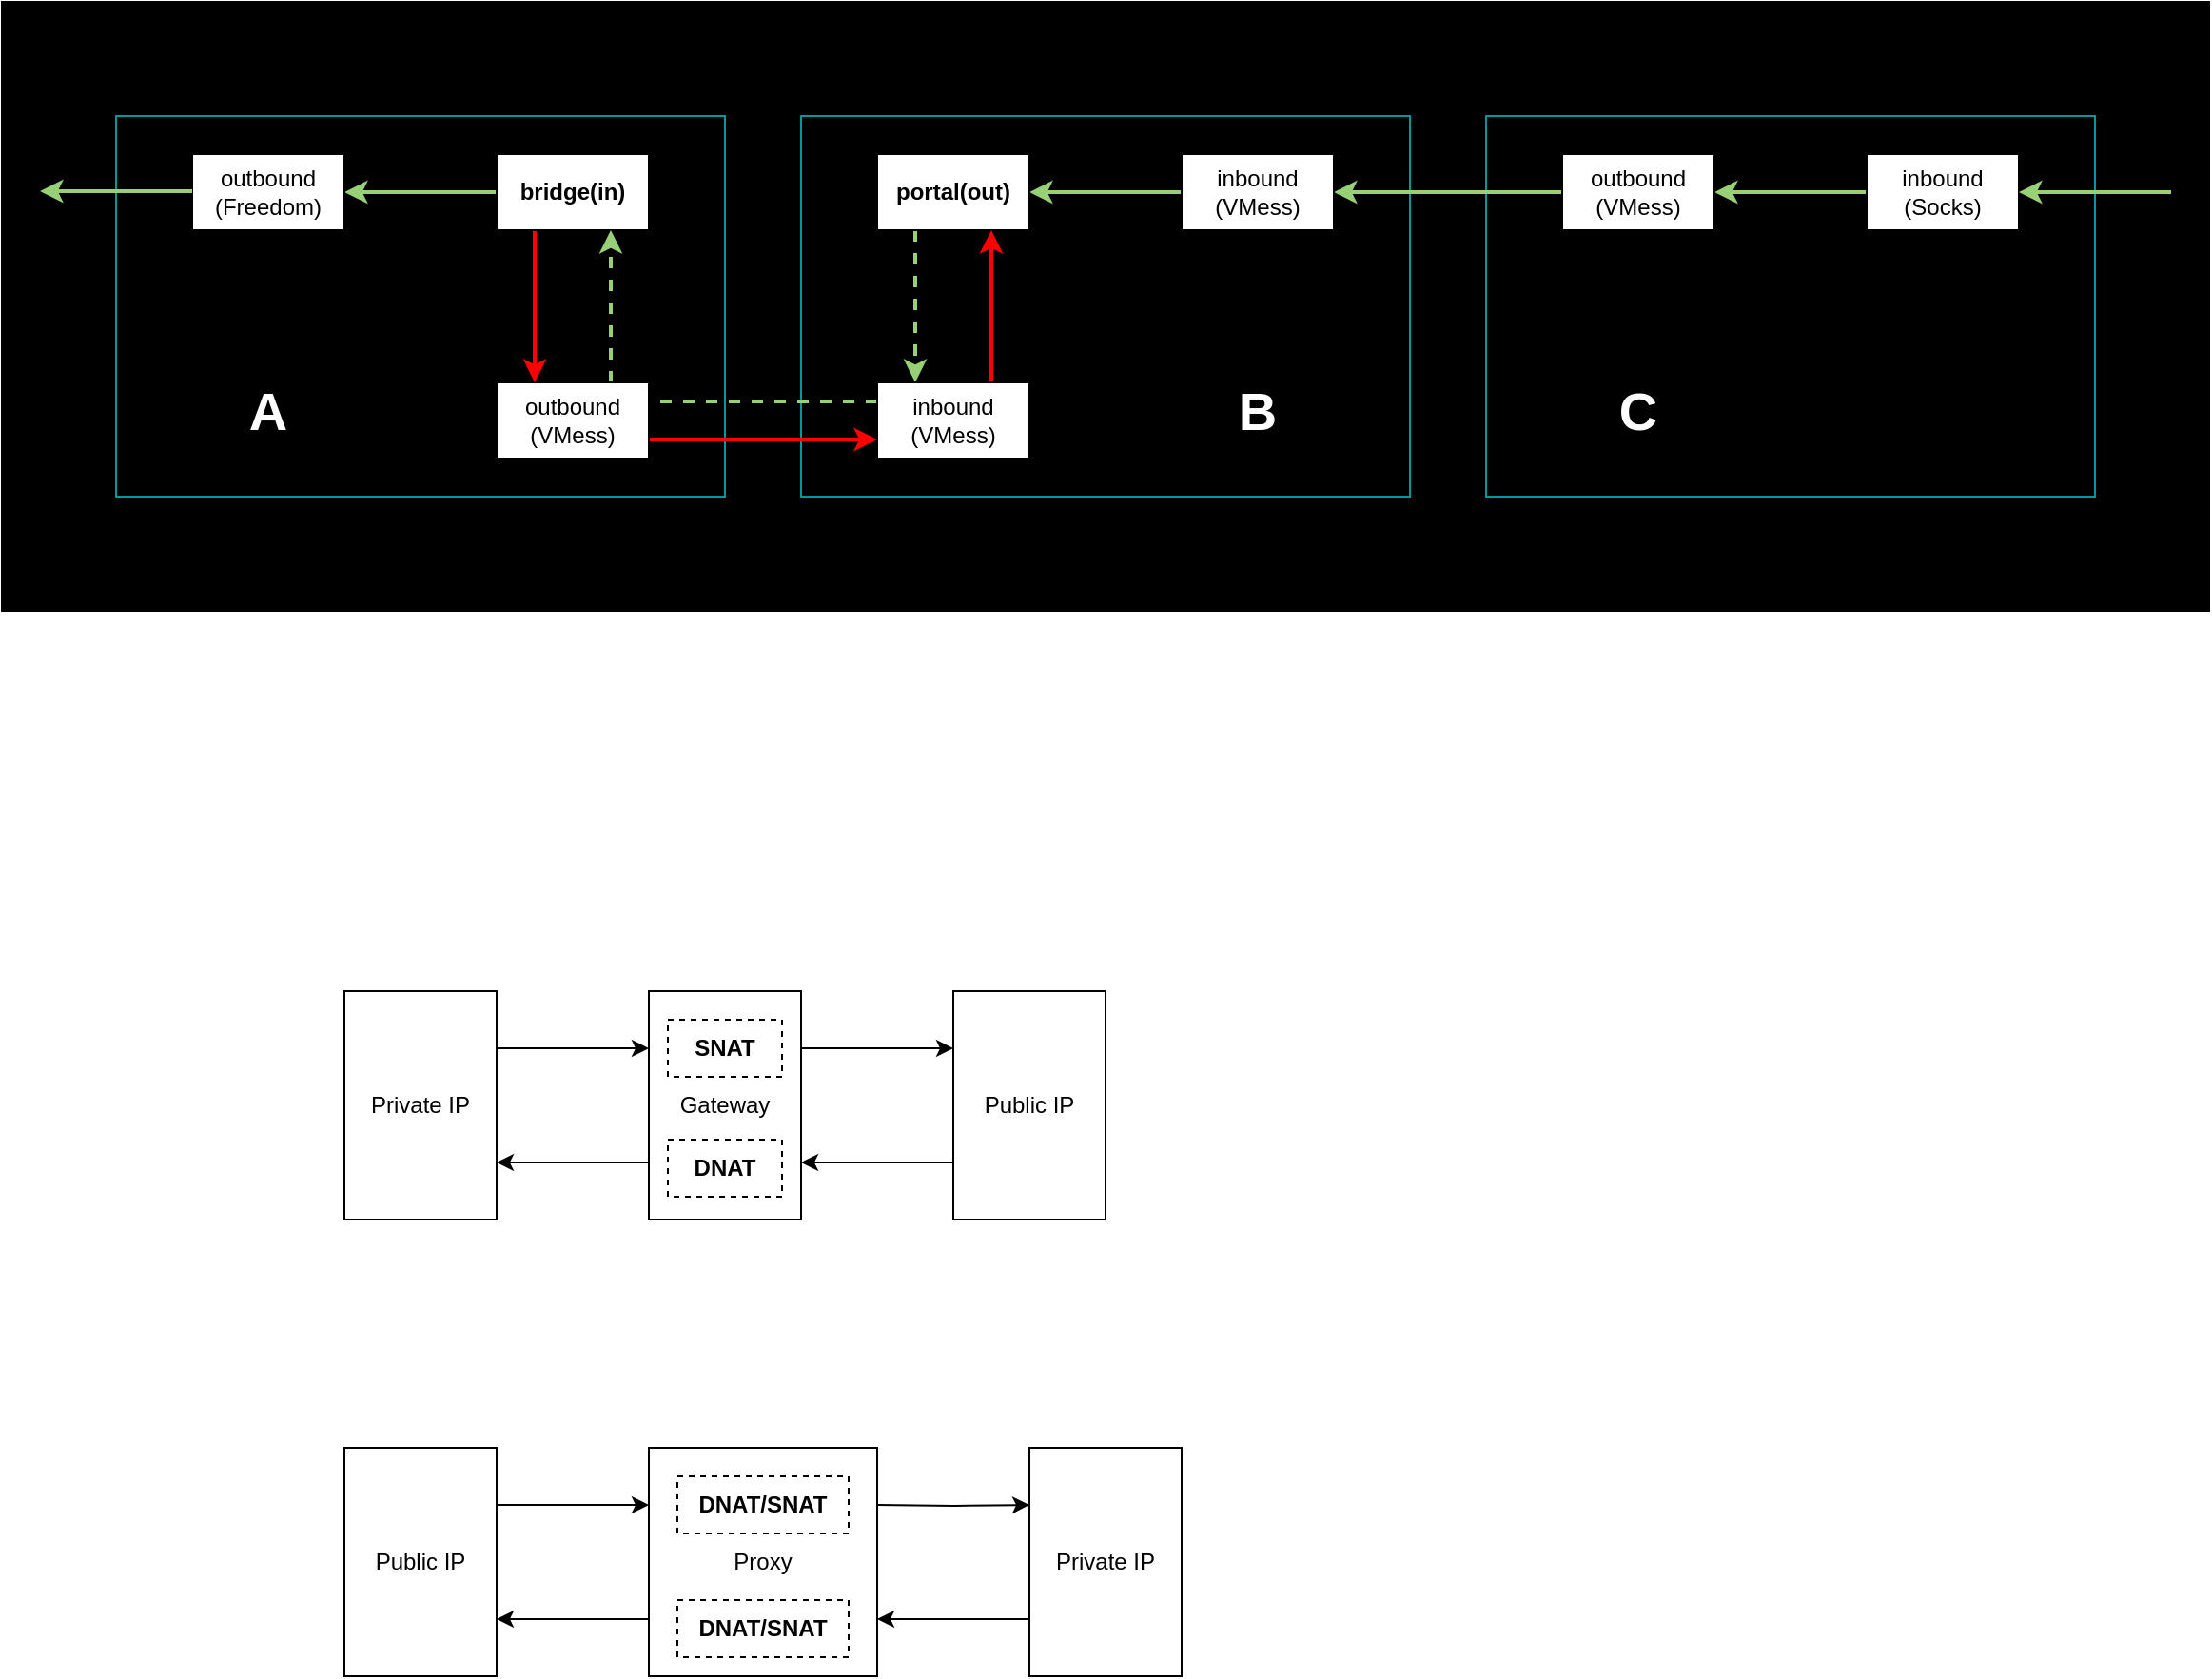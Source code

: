 <mxfile version="21.3.2" type="github">
  <diagram name="Page-1" id="jqsyt9EHRXpoQDLmxjBp">
    <mxGraphModel dx="1816" dy="692" grid="1" gridSize="10" guides="1" tooltips="1" connect="1" arrows="1" fold="1" page="1" pageScale="1" pageWidth="850" pageHeight="1100" math="0" shadow="0">
      <root>
        <mxCell id="0" />
        <mxCell id="1" parent="0" />
        <mxCell id="a534_eSC-mC_fTymOxM4-30" value="" style="rounded=0;whiteSpace=wrap;html=1;fillColor=#000000;" parent="1" vertex="1">
          <mxGeometry x="-180" width="1160" height="320" as="geometry" />
        </mxCell>
        <mxCell id="a534_eSC-mC_fTymOxM4-24" value="" style="rounded=0;whiteSpace=wrap;html=1;fillColor=none;strokeColor=#009999;" parent="1" vertex="1">
          <mxGeometry x="-120" y="60" width="320" height="200" as="geometry" />
        </mxCell>
        <mxCell id="a534_eSC-mC_fTymOxM4-25" value="" style="rounded=0;whiteSpace=wrap;html=1;fillColor=none;strokeColor=#009999;" parent="1" vertex="1">
          <mxGeometry x="240" y="60" width="320" height="200" as="geometry" />
        </mxCell>
        <mxCell id="a534_eSC-mC_fTymOxM4-26" value="" style="rounded=0;whiteSpace=wrap;html=1;fillColor=none;strokeColor=#009999;" parent="1" vertex="1">
          <mxGeometry x="600" y="60" width="320" height="200" as="geometry" />
        </mxCell>
        <mxCell id="a534_eSC-mC_fTymOxM4-12" style="edgeStyle=orthogonalEdgeStyle;rounded=0;orthogonalLoop=1;jettySize=auto;html=1;exitX=0;exitY=0.5;exitDx=0;exitDy=0;strokeWidth=2;strokeColor=#97D077;" parent="1" source="a534_eSC-mC_fTymOxM4-1" target="a534_eSC-mC_fTymOxM4-2" edge="1">
          <mxGeometry relative="1" as="geometry" />
        </mxCell>
        <mxCell id="a534_eSC-mC_fTymOxM4-1" value="inbound&lt;br&gt;(Socks)" style="rounded=0;whiteSpace=wrap;html=1;" parent="1" vertex="1">
          <mxGeometry x="800" y="80" width="80" height="40" as="geometry" />
        </mxCell>
        <mxCell id="a534_eSC-mC_fTymOxM4-13" style="edgeStyle=orthogonalEdgeStyle;rounded=0;orthogonalLoop=1;jettySize=auto;html=1;exitX=0;exitY=0.5;exitDx=0;exitDy=0;entryX=1;entryY=0.5;entryDx=0;entryDy=0;strokeWidth=2;strokeColor=#97D077;" parent="1" source="a534_eSC-mC_fTymOxM4-2" target="a534_eSC-mC_fTymOxM4-3" edge="1">
          <mxGeometry relative="1" as="geometry" />
        </mxCell>
        <mxCell id="a534_eSC-mC_fTymOxM4-2" value="outbound&lt;br&gt;(VMess)" style="rounded=0;whiteSpace=wrap;html=1;" parent="1" vertex="1">
          <mxGeometry x="640" y="80" width="80" height="40" as="geometry" />
        </mxCell>
        <mxCell id="a534_eSC-mC_fTymOxM4-14" style="edgeStyle=orthogonalEdgeStyle;rounded=0;orthogonalLoop=1;jettySize=auto;html=1;exitX=0;exitY=0.5;exitDx=0;exitDy=0;entryX=1;entryY=0.5;entryDx=0;entryDy=0;strokeWidth=2;strokeColor=#97D077;" parent="1" source="a534_eSC-mC_fTymOxM4-3" target="a534_eSC-mC_fTymOxM4-4" edge="1">
          <mxGeometry relative="1" as="geometry" />
        </mxCell>
        <mxCell id="a534_eSC-mC_fTymOxM4-3" value="inbound&lt;br&gt;(VMess)" style="rounded=0;whiteSpace=wrap;html=1;" parent="1" vertex="1">
          <mxGeometry x="440" y="80" width="80" height="40" as="geometry" />
        </mxCell>
        <mxCell id="a534_eSC-mC_fTymOxM4-15" style="edgeStyle=orthogonalEdgeStyle;rounded=0;orthogonalLoop=1;jettySize=auto;html=1;exitX=0.25;exitY=1;exitDx=0;exitDy=0;entryX=0.25;entryY=0;entryDx=0;entryDy=0;strokeWidth=2;strokeColor=#97D077;dashed=1;" parent="1" source="a534_eSC-mC_fTymOxM4-4" target="a534_eSC-mC_fTymOxM4-5" edge="1">
          <mxGeometry relative="1" as="geometry" />
        </mxCell>
        <mxCell id="a534_eSC-mC_fTymOxM4-4" value="portal(out)" style="rounded=0;whiteSpace=wrap;html=1;fontStyle=1" parent="1" vertex="1">
          <mxGeometry x="280" y="80" width="80" height="40" as="geometry" />
        </mxCell>
        <mxCell id="a534_eSC-mC_fTymOxM4-16" style="edgeStyle=orthogonalEdgeStyle;rounded=0;orthogonalLoop=1;jettySize=auto;html=1;exitX=0.75;exitY=0;exitDx=0;exitDy=0;entryX=0.75;entryY=1;entryDx=0;entryDy=0;strokeWidth=2;strokeColor=#FF0000;" parent="1" source="a534_eSC-mC_fTymOxM4-5" target="a534_eSC-mC_fTymOxM4-4" edge="1">
          <mxGeometry relative="1" as="geometry" />
        </mxCell>
        <mxCell id="a534_eSC-mC_fTymOxM4-20" style="edgeStyle=orthogonalEdgeStyle;rounded=0;orthogonalLoop=1;jettySize=auto;html=1;exitX=0;exitY=0.25;exitDx=0;exitDy=0;entryX=1;entryY=0.25;entryDx=0;entryDy=0;endArrow=none;endFill=0;dashed=1;strokeColor=#97D077;strokeWidth=2;" parent="1" source="a534_eSC-mC_fTymOxM4-5" target="a534_eSC-mC_fTymOxM4-7" edge="1">
          <mxGeometry relative="1" as="geometry" />
        </mxCell>
        <mxCell id="a534_eSC-mC_fTymOxM4-5" value="inbound&lt;br&gt;(VMess)" style="rounded=0;whiteSpace=wrap;html=1;" parent="1" vertex="1">
          <mxGeometry x="280" y="200" width="80" height="40" as="geometry" />
        </mxCell>
        <mxCell id="a534_eSC-mC_fTymOxM4-18" style="edgeStyle=orthogonalEdgeStyle;rounded=0;orthogonalLoop=1;jettySize=auto;html=1;exitX=0.25;exitY=1;exitDx=0;exitDy=0;entryX=0.25;entryY=0;entryDx=0;entryDy=0;strokeWidth=2;strokeColor=#FF0000;" parent="1" source="a534_eSC-mC_fTymOxM4-6" target="a534_eSC-mC_fTymOxM4-7" edge="1">
          <mxGeometry relative="1" as="geometry" />
        </mxCell>
        <mxCell id="a534_eSC-mC_fTymOxM4-19" style="edgeStyle=orthogonalEdgeStyle;rounded=0;orthogonalLoop=1;jettySize=auto;html=1;exitX=0;exitY=0.5;exitDx=0;exitDy=0;entryX=1;entryY=0.5;entryDx=0;entryDy=0;strokeWidth=2;strokeColor=#97D077;" parent="1" source="a534_eSC-mC_fTymOxM4-6" target="a534_eSC-mC_fTymOxM4-8" edge="1">
          <mxGeometry relative="1" as="geometry" />
        </mxCell>
        <mxCell id="a534_eSC-mC_fTymOxM4-6" value="bridge(in)" style="rounded=0;whiteSpace=wrap;html=1;fontStyle=1" parent="1" vertex="1">
          <mxGeometry x="80" y="80" width="80" height="40" as="geometry" />
        </mxCell>
        <mxCell id="a534_eSC-mC_fTymOxM4-17" style="edgeStyle=orthogonalEdgeStyle;rounded=0;orthogonalLoop=1;jettySize=auto;html=1;exitX=0.75;exitY=0;exitDx=0;exitDy=0;entryX=0.75;entryY=1;entryDx=0;entryDy=0;dashed=1;strokeWidth=2;strokeColor=#97D077;" parent="1" source="a534_eSC-mC_fTymOxM4-7" target="a534_eSC-mC_fTymOxM4-6" edge="1">
          <mxGeometry relative="1" as="geometry" />
        </mxCell>
        <mxCell id="a534_eSC-mC_fTymOxM4-22" style="edgeStyle=orthogonalEdgeStyle;rounded=0;orthogonalLoop=1;jettySize=auto;html=1;exitX=1;exitY=0.75;exitDx=0;exitDy=0;entryX=0;entryY=0.75;entryDx=0;entryDy=0;strokeWidth=2;strokeColor=#FF0000;" parent="1" source="a534_eSC-mC_fTymOxM4-7" target="a534_eSC-mC_fTymOxM4-5" edge="1">
          <mxGeometry relative="1" as="geometry" />
        </mxCell>
        <mxCell id="a534_eSC-mC_fTymOxM4-7" value="outbound&lt;br&gt;(VMess)" style="rounded=0;whiteSpace=wrap;html=1;" parent="1" vertex="1">
          <mxGeometry x="80" y="200" width="80" height="40" as="geometry" />
        </mxCell>
        <mxCell id="a534_eSC-mC_fTymOxM4-8" value="outbound&lt;br style=&quot;border-color: var(--border-color);&quot;&gt;(Freedom)" style="rounded=0;whiteSpace=wrap;html=1;" parent="1" vertex="1">
          <mxGeometry x="-80" y="80" width="80" height="40" as="geometry" />
        </mxCell>
        <mxCell id="a534_eSC-mC_fTymOxM4-11" value="" style="endArrow=classic;html=1;rounded=0;entryX=1;entryY=0.5;entryDx=0;entryDy=0;strokeWidth=2;strokeColor=#97D077;" parent="1" target="a534_eSC-mC_fTymOxM4-1" edge="1">
          <mxGeometry width="50" height="50" relative="1" as="geometry">
            <mxPoint x="960" y="100" as="sourcePoint" />
            <mxPoint x="520" y="100" as="targetPoint" />
          </mxGeometry>
        </mxCell>
        <mxCell id="a534_eSC-mC_fTymOxM4-23" value="" style="endArrow=classic;html=1;rounded=0;entryX=1;entryY=0.5;entryDx=0;entryDy=0;strokeWidth=2;strokeColor=#97D077;" parent="1" edge="1">
          <mxGeometry width="50" height="50" relative="1" as="geometry">
            <mxPoint x="-80" y="99.5" as="sourcePoint" />
            <mxPoint x="-160" y="99.5" as="targetPoint" />
          </mxGeometry>
        </mxCell>
        <mxCell id="a534_eSC-mC_fTymOxM4-27" value="&lt;b&gt;&lt;font color=&quot;#ffffff&quot; style=&quot;font-size: 28px;&quot;&gt;A&lt;/font&gt;&lt;/b&gt;" style="text;html=1;strokeColor=none;fillColor=none;align=center;verticalAlign=middle;whiteSpace=wrap;rounded=0;" parent="1" vertex="1">
          <mxGeometry x="-70" y="200" width="60" height="30" as="geometry" />
        </mxCell>
        <mxCell id="a534_eSC-mC_fTymOxM4-28" value="&lt;b&gt;&lt;font color=&quot;#ffffff&quot; style=&quot;font-size: 28px;&quot;&gt;B&lt;/font&gt;&lt;/b&gt;" style="text;html=1;strokeColor=none;fillColor=none;align=center;verticalAlign=middle;whiteSpace=wrap;rounded=0;" parent="1" vertex="1">
          <mxGeometry x="450" y="200" width="60" height="30" as="geometry" />
        </mxCell>
        <mxCell id="a534_eSC-mC_fTymOxM4-29" value="&lt;b&gt;&lt;font color=&quot;#ffffff&quot; style=&quot;font-size: 28px;&quot;&gt;C&lt;/font&gt;&lt;/b&gt;" style="text;html=1;strokeColor=none;fillColor=none;align=center;verticalAlign=middle;whiteSpace=wrap;rounded=0;" parent="1" vertex="1">
          <mxGeometry x="650" y="200" width="60" height="30" as="geometry" />
        </mxCell>
        <mxCell id="9Tlcq33f-Sj35pBTrRyf-4" style="edgeStyle=orthogonalEdgeStyle;rounded=0;orthogonalLoop=1;jettySize=auto;html=1;exitX=1;exitY=0.25;exitDx=0;exitDy=0;entryX=0;entryY=0.25;entryDx=0;entryDy=0;" edge="1" parent="1" source="9Tlcq33f-Sj35pBTrRyf-1" target="9Tlcq33f-Sj35pBTrRyf-2">
          <mxGeometry relative="1" as="geometry" />
        </mxCell>
        <mxCell id="9Tlcq33f-Sj35pBTrRyf-1" value="Private IP" style="rounded=0;whiteSpace=wrap;html=1;" vertex="1" parent="1">
          <mxGeometry y="520" width="80" height="120" as="geometry" />
        </mxCell>
        <mxCell id="9Tlcq33f-Sj35pBTrRyf-5" style="edgeStyle=orthogonalEdgeStyle;rounded=0;orthogonalLoop=1;jettySize=auto;html=1;exitX=1;exitY=0.25;exitDx=0;exitDy=0;entryX=0;entryY=0.25;entryDx=0;entryDy=0;" edge="1" parent="1" source="9Tlcq33f-Sj35pBTrRyf-2" target="9Tlcq33f-Sj35pBTrRyf-3">
          <mxGeometry relative="1" as="geometry" />
        </mxCell>
        <mxCell id="9Tlcq33f-Sj35pBTrRyf-8" style="edgeStyle=orthogonalEdgeStyle;rounded=0;orthogonalLoop=1;jettySize=auto;html=1;exitX=0;exitY=0.75;exitDx=0;exitDy=0;entryX=1;entryY=0.75;entryDx=0;entryDy=0;" edge="1" parent="1" source="9Tlcq33f-Sj35pBTrRyf-2" target="9Tlcq33f-Sj35pBTrRyf-1">
          <mxGeometry relative="1" as="geometry" />
        </mxCell>
        <mxCell id="9Tlcq33f-Sj35pBTrRyf-2" value="Gateway" style="rounded=0;whiteSpace=wrap;html=1;" vertex="1" parent="1">
          <mxGeometry x="160" y="520" width="80" height="120" as="geometry" />
        </mxCell>
        <mxCell id="9Tlcq33f-Sj35pBTrRyf-7" style="edgeStyle=orthogonalEdgeStyle;rounded=0;orthogonalLoop=1;jettySize=auto;html=1;exitX=0;exitY=0.75;exitDx=0;exitDy=0;entryX=1;entryY=0.75;entryDx=0;entryDy=0;" edge="1" parent="1" source="9Tlcq33f-Sj35pBTrRyf-3" target="9Tlcq33f-Sj35pBTrRyf-2">
          <mxGeometry relative="1" as="geometry" />
        </mxCell>
        <mxCell id="9Tlcq33f-Sj35pBTrRyf-3" value="Public IP" style="rounded=0;whiteSpace=wrap;html=1;" vertex="1" parent="1">
          <mxGeometry x="320" y="520" width="80" height="120" as="geometry" />
        </mxCell>
        <mxCell id="9Tlcq33f-Sj35pBTrRyf-6" value="&lt;b&gt;SNAT&lt;/b&gt;" style="text;html=1;strokeColor=default;fillColor=none;align=center;verticalAlign=middle;whiteSpace=wrap;rounded=0;dashed=1;" vertex="1" parent="1">
          <mxGeometry x="170" y="535" width="60" height="30" as="geometry" />
        </mxCell>
        <mxCell id="9Tlcq33f-Sj35pBTrRyf-9" value="&lt;b&gt;DNAT&lt;/b&gt;" style="text;html=1;strokeColor=default;fillColor=none;align=center;verticalAlign=middle;whiteSpace=wrap;rounded=0;dashed=1;" vertex="1" parent="1">
          <mxGeometry x="170" y="598" width="60" height="30" as="geometry" />
        </mxCell>
        <mxCell id="9Tlcq33f-Sj35pBTrRyf-10" style="edgeStyle=orthogonalEdgeStyle;rounded=0;orthogonalLoop=1;jettySize=auto;html=1;exitX=1;exitY=0.25;exitDx=0;exitDy=0;entryX=0;entryY=0.25;entryDx=0;entryDy=0;" edge="1" parent="1" source="9Tlcq33f-Sj35pBTrRyf-11" target="9Tlcq33f-Sj35pBTrRyf-14">
          <mxGeometry relative="1" as="geometry" />
        </mxCell>
        <mxCell id="9Tlcq33f-Sj35pBTrRyf-11" value="Public IP" style="rounded=0;whiteSpace=wrap;html=1;" vertex="1" parent="1">
          <mxGeometry y="760" width="80" height="120" as="geometry" />
        </mxCell>
        <mxCell id="9Tlcq33f-Sj35pBTrRyf-12" style="edgeStyle=orthogonalEdgeStyle;rounded=0;orthogonalLoop=1;jettySize=auto;html=1;exitX=1;exitY=0.25;exitDx=0;exitDy=0;entryX=0;entryY=0.25;entryDx=0;entryDy=0;" edge="1" parent="1" target="9Tlcq33f-Sj35pBTrRyf-16">
          <mxGeometry relative="1" as="geometry">
            <mxPoint x="280" y="790" as="sourcePoint" />
          </mxGeometry>
        </mxCell>
        <mxCell id="9Tlcq33f-Sj35pBTrRyf-13" style="edgeStyle=orthogonalEdgeStyle;rounded=0;orthogonalLoop=1;jettySize=auto;html=1;exitX=0;exitY=0.75;exitDx=0;exitDy=0;entryX=1;entryY=0.75;entryDx=0;entryDy=0;" edge="1" parent="1" source="9Tlcq33f-Sj35pBTrRyf-14" target="9Tlcq33f-Sj35pBTrRyf-11">
          <mxGeometry relative="1" as="geometry" />
        </mxCell>
        <mxCell id="9Tlcq33f-Sj35pBTrRyf-14" value="Proxy" style="rounded=0;whiteSpace=wrap;html=1;" vertex="1" parent="1">
          <mxGeometry x="160" y="760" width="120" height="120" as="geometry" />
        </mxCell>
        <mxCell id="9Tlcq33f-Sj35pBTrRyf-15" style="edgeStyle=orthogonalEdgeStyle;rounded=0;orthogonalLoop=1;jettySize=auto;html=1;exitX=0;exitY=0.75;exitDx=0;exitDy=0;entryX=1;entryY=0.75;entryDx=0;entryDy=0;" edge="1" parent="1" source="9Tlcq33f-Sj35pBTrRyf-16">
          <mxGeometry relative="1" as="geometry">
            <mxPoint x="280" y="850" as="targetPoint" />
          </mxGeometry>
        </mxCell>
        <mxCell id="9Tlcq33f-Sj35pBTrRyf-16" value="Private IP" style="rounded=0;whiteSpace=wrap;html=1;" vertex="1" parent="1">
          <mxGeometry x="360" y="760" width="80" height="120" as="geometry" />
        </mxCell>
        <mxCell id="9Tlcq33f-Sj35pBTrRyf-17" value="&lt;b&gt;DNAT/SNAT&lt;/b&gt;" style="text;html=1;strokeColor=default;fillColor=none;align=center;verticalAlign=middle;whiteSpace=wrap;rounded=0;dashed=1;" vertex="1" parent="1">
          <mxGeometry x="175" y="775" width="90" height="30" as="geometry" />
        </mxCell>
        <mxCell id="9Tlcq33f-Sj35pBTrRyf-19" value="&lt;b style=&quot;border-color: var(--border-color);&quot;&gt;DNAT/&lt;/b&gt;&lt;b&gt;SNAT&lt;/b&gt;" style="text;html=1;strokeColor=default;fillColor=none;align=center;verticalAlign=middle;whiteSpace=wrap;rounded=0;dashed=1;" vertex="1" parent="1">
          <mxGeometry x="175" y="840" width="90" height="30" as="geometry" />
        </mxCell>
      </root>
    </mxGraphModel>
  </diagram>
</mxfile>
